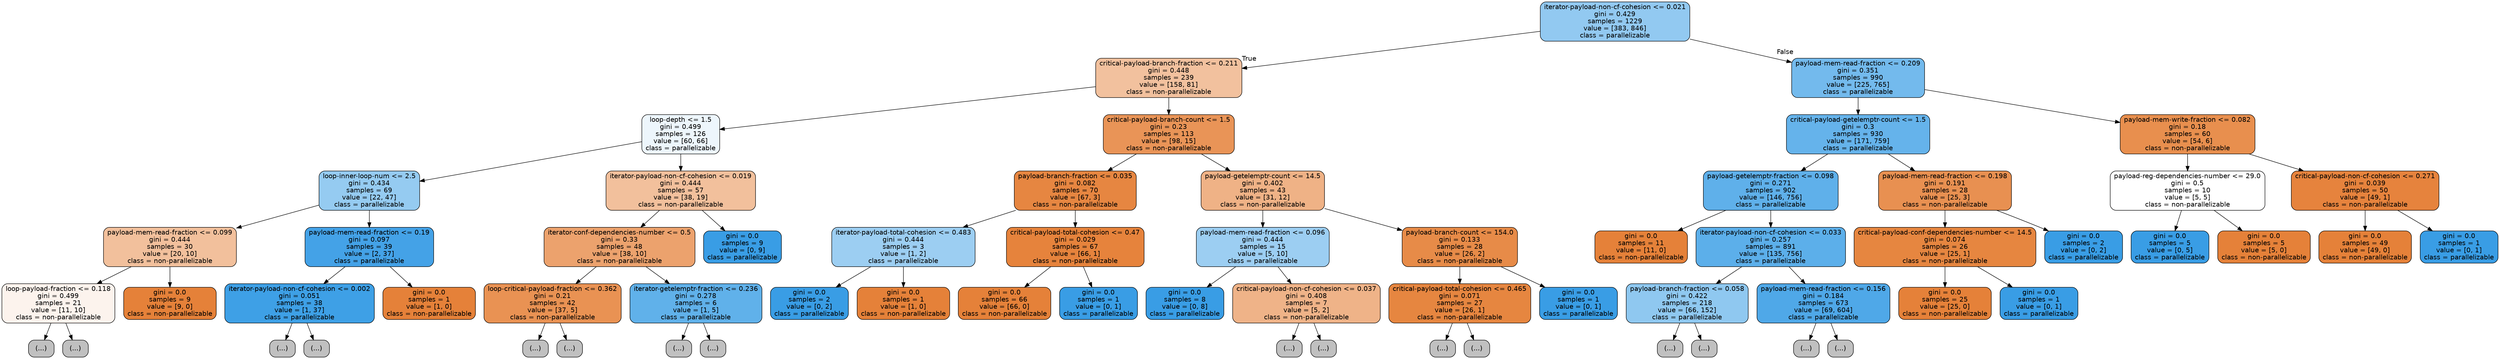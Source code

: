 digraph Tree {
node [shape=box, style="filled, rounded", color="black", fontname=helvetica] ;
edge [fontname=helvetica] ;
0 [label="iterator-payload-non-cf-cohesion <= 0.021\ngini = 0.429\nsamples = 1229\nvalue = [383, 846]\nclass = parallelizable", fillcolor="#399de58c"] ;
1 [label="critical-payload-branch-fraction <= 0.211\ngini = 0.448\nsamples = 239\nvalue = [158, 81]\nclass = non-parallelizable", fillcolor="#e581397c"] ;
0 -> 1 [labeldistance=2.5, labelangle=45, headlabel="True"] ;
2 [label="loop-depth <= 1.5\ngini = 0.499\nsamples = 126\nvalue = [60, 66]\nclass = parallelizable", fillcolor="#399de517"] ;
1 -> 2 ;
3 [label="loop-inner-loop-num <= 2.5\ngini = 0.434\nsamples = 69\nvalue = [22, 47]\nclass = parallelizable", fillcolor="#399de588"] ;
2 -> 3 ;
4 [label="payload-mem-read-fraction <= 0.099\ngini = 0.444\nsamples = 30\nvalue = [20, 10]\nclass = non-parallelizable", fillcolor="#e581397f"] ;
3 -> 4 ;
5 [label="loop-payload-fraction <= 0.118\ngini = 0.499\nsamples = 21\nvalue = [11, 10]\nclass = non-parallelizable", fillcolor="#e5813917"] ;
4 -> 5 ;
6 [label="(...)", fillcolor="#C0C0C0"] ;
5 -> 6 ;
7 [label="(...)", fillcolor="#C0C0C0"] ;
5 -> 7 ;
18 [label="gini = 0.0\nsamples = 9\nvalue = [9, 0]\nclass = non-parallelizable", fillcolor="#e58139ff"] ;
4 -> 18 ;
19 [label="payload-mem-read-fraction <= 0.19\ngini = 0.097\nsamples = 39\nvalue = [2, 37]\nclass = parallelizable", fillcolor="#399de5f1"] ;
3 -> 19 ;
20 [label="iterator-payload-non-cf-cohesion <= 0.002\ngini = 0.051\nsamples = 38\nvalue = [1, 37]\nclass = parallelizable", fillcolor="#399de5f8"] ;
19 -> 20 ;
21 [label="(...)", fillcolor="#C0C0C0"] ;
20 -> 21 ;
22 [label="(...)", fillcolor="#C0C0C0"] ;
20 -> 22 ;
23 [label="gini = 0.0\nsamples = 1\nvalue = [1, 0]\nclass = non-parallelizable", fillcolor="#e58139ff"] ;
19 -> 23 ;
24 [label="iterator-payload-non-cf-cohesion <= 0.019\ngini = 0.444\nsamples = 57\nvalue = [38, 19]\nclass = non-parallelizable", fillcolor="#e581397f"] ;
2 -> 24 ;
25 [label="iterator-conf-dependencies-number <= 0.5\ngini = 0.33\nsamples = 48\nvalue = [38, 10]\nclass = non-parallelizable", fillcolor="#e58139bc"] ;
24 -> 25 ;
26 [label="loop-critical-payload-fraction <= 0.362\ngini = 0.21\nsamples = 42\nvalue = [37, 5]\nclass = non-parallelizable", fillcolor="#e58139dd"] ;
25 -> 26 ;
27 [label="(...)", fillcolor="#C0C0C0"] ;
26 -> 27 ;
32 [label="(...)", fillcolor="#C0C0C0"] ;
26 -> 32 ;
35 [label="iterator-getelemptr-fraction <= 0.236\ngini = 0.278\nsamples = 6\nvalue = [1, 5]\nclass = parallelizable", fillcolor="#399de5cc"] ;
25 -> 35 ;
36 [label="(...)", fillcolor="#C0C0C0"] ;
35 -> 36 ;
37 [label="(...)", fillcolor="#C0C0C0"] ;
35 -> 37 ;
38 [label="gini = 0.0\nsamples = 9\nvalue = [0, 9]\nclass = parallelizable", fillcolor="#399de5ff"] ;
24 -> 38 ;
39 [label="critical-payload-branch-count <= 1.5\ngini = 0.23\nsamples = 113\nvalue = [98, 15]\nclass = non-parallelizable", fillcolor="#e58139d8"] ;
1 -> 39 ;
40 [label="payload-branch-fraction <= 0.035\ngini = 0.082\nsamples = 70\nvalue = [67, 3]\nclass = non-parallelizable", fillcolor="#e58139f4"] ;
39 -> 40 ;
41 [label="iterator-payload-total-cohesion <= 0.483\ngini = 0.444\nsamples = 3\nvalue = [1, 2]\nclass = parallelizable", fillcolor="#399de57f"] ;
40 -> 41 ;
42 [label="gini = 0.0\nsamples = 2\nvalue = [0, 2]\nclass = parallelizable", fillcolor="#399de5ff"] ;
41 -> 42 ;
43 [label="gini = 0.0\nsamples = 1\nvalue = [1, 0]\nclass = non-parallelizable", fillcolor="#e58139ff"] ;
41 -> 43 ;
44 [label="critical-payload-total-cohesion <= 0.47\ngini = 0.029\nsamples = 67\nvalue = [66, 1]\nclass = non-parallelizable", fillcolor="#e58139fb"] ;
40 -> 44 ;
45 [label="gini = 0.0\nsamples = 66\nvalue = [66, 0]\nclass = non-parallelizable", fillcolor="#e58139ff"] ;
44 -> 45 ;
46 [label="gini = 0.0\nsamples = 1\nvalue = [0, 1]\nclass = parallelizable", fillcolor="#399de5ff"] ;
44 -> 46 ;
47 [label="payload-getelemptr-count <= 14.5\ngini = 0.402\nsamples = 43\nvalue = [31, 12]\nclass = non-parallelizable", fillcolor="#e581399c"] ;
39 -> 47 ;
48 [label="payload-mem-read-fraction <= 0.096\ngini = 0.444\nsamples = 15\nvalue = [5, 10]\nclass = parallelizable", fillcolor="#399de57f"] ;
47 -> 48 ;
49 [label="gini = 0.0\nsamples = 8\nvalue = [0, 8]\nclass = parallelizable", fillcolor="#399de5ff"] ;
48 -> 49 ;
50 [label="critical-payload-non-cf-cohesion <= 0.037\ngini = 0.408\nsamples = 7\nvalue = [5, 2]\nclass = non-parallelizable", fillcolor="#e5813999"] ;
48 -> 50 ;
51 [label="(...)", fillcolor="#C0C0C0"] ;
50 -> 51 ;
54 [label="(...)", fillcolor="#C0C0C0"] ;
50 -> 54 ;
55 [label="payload-branch-count <= 154.0\ngini = 0.133\nsamples = 28\nvalue = [26, 2]\nclass = non-parallelizable", fillcolor="#e58139eb"] ;
47 -> 55 ;
56 [label="critical-payload-total-cohesion <= 0.465\ngini = 0.071\nsamples = 27\nvalue = [26, 1]\nclass = non-parallelizable", fillcolor="#e58139f5"] ;
55 -> 56 ;
57 [label="(...)", fillcolor="#C0C0C0"] ;
56 -> 57 ;
58 [label="(...)", fillcolor="#C0C0C0"] ;
56 -> 58 ;
61 [label="gini = 0.0\nsamples = 1\nvalue = [0, 1]\nclass = parallelizable", fillcolor="#399de5ff"] ;
55 -> 61 ;
62 [label="payload-mem-read-fraction <= 0.209\ngini = 0.351\nsamples = 990\nvalue = [225, 765]\nclass = parallelizable", fillcolor="#399de5b4"] ;
0 -> 62 [labeldistance=2.5, labelangle=-45, headlabel="False"] ;
63 [label="critical-payload-getelemptr-count <= 1.5\ngini = 0.3\nsamples = 930\nvalue = [171, 759]\nclass = parallelizable", fillcolor="#399de5c6"] ;
62 -> 63 ;
64 [label="payload-getelemptr-fraction <= 0.098\ngini = 0.271\nsamples = 902\nvalue = [146, 756]\nclass = parallelizable", fillcolor="#399de5ce"] ;
63 -> 64 ;
65 [label="gini = 0.0\nsamples = 11\nvalue = [11, 0]\nclass = non-parallelizable", fillcolor="#e58139ff"] ;
64 -> 65 ;
66 [label="iterator-payload-non-cf-cohesion <= 0.033\ngini = 0.257\nsamples = 891\nvalue = [135, 756]\nclass = parallelizable", fillcolor="#399de5d1"] ;
64 -> 66 ;
67 [label="payload-branch-fraction <= 0.058\ngini = 0.422\nsamples = 218\nvalue = [66, 152]\nclass = parallelizable", fillcolor="#399de590"] ;
66 -> 67 ;
68 [label="(...)", fillcolor="#C0C0C0"] ;
67 -> 68 ;
77 [label="(...)", fillcolor="#C0C0C0"] ;
67 -> 77 ;
118 [label="payload-mem-read-fraction <= 0.156\ngini = 0.184\nsamples = 673\nvalue = [69, 604]\nclass = parallelizable", fillcolor="#399de5e2"] ;
66 -> 118 ;
119 [label="(...)", fillcolor="#C0C0C0"] ;
118 -> 119 ;
200 [label="(...)", fillcolor="#C0C0C0"] ;
118 -> 200 ;
221 [label="payload-mem-read-fraction <= 0.198\ngini = 0.191\nsamples = 28\nvalue = [25, 3]\nclass = non-parallelizable", fillcolor="#e58139e0"] ;
63 -> 221 ;
222 [label="critical-payload-conf-dependencies-number <= 14.5\ngini = 0.074\nsamples = 26\nvalue = [25, 1]\nclass = non-parallelizable", fillcolor="#e58139f5"] ;
221 -> 222 ;
223 [label="gini = 0.0\nsamples = 25\nvalue = [25, 0]\nclass = non-parallelizable", fillcolor="#e58139ff"] ;
222 -> 223 ;
224 [label="gini = 0.0\nsamples = 1\nvalue = [0, 1]\nclass = parallelizable", fillcolor="#399de5ff"] ;
222 -> 224 ;
225 [label="gini = 0.0\nsamples = 2\nvalue = [0, 2]\nclass = parallelizable", fillcolor="#399de5ff"] ;
221 -> 225 ;
226 [label="payload-mem-write-fraction <= 0.082\ngini = 0.18\nsamples = 60\nvalue = [54, 6]\nclass = non-parallelizable", fillcolor="#e58139e3"] ;
62 -> 226 ;
227 [label="payload-reg-dependencies-number <= 29.0\ngini = 0.5\nsamples = 10\nvalue = [5, 5]\nclass = non-parallelizable", fillcolor="#e5813900"] ;
226 -> 227 ;
228 [label="gini = 0.0\nsamples = 5\nvalue = [0, 5]\nclass = parallelizable", fillcolor="#399de5ff"] ;
227 -> 228 ;
229 [label="gini = 0.0\nsamples = 5\nvalue = [5, 0]\nclass = non-parallelizable", fillcolor="#e58139ff"] ;
227 -> 229 ;
230 [label="critical-payload-non-cf-cohesion <= 0.271\ngini = 0.039\nsamples = 50\nvalue = [49, 1]\nclass = non-parallelizable", fillcolor="#e58139fa"] ;
226 -> 230 ;
231 [label="gini = 0.0\nsamples = 49\nvalue = [49, 0]\nclass = non-parallelizable", fillcolor="#e58139ff"] ;
230 -> 231 ;
232 [label="gini = 0.0\nsamples = 1\nvalue = [0, 1]\nclass = parallelizable", fillcolor="#399de5ff"] ;
230 -> 232 ;
}
